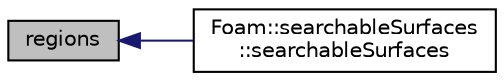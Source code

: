 digraph "regions"
{
  bgcolor="transparent";
  edge [fontname="Helvetica",fontsize="10",labelfontname="Helvetica",labelfontsize="10"];
  node [fontname="Helvetica",fontsize="10",shape=record];
  rankdir="LR";
  Node1 [label="regions",height=0.2,width=0.4,color="black", fillcolor="grey75", style="filled" fontcolor="black"];
  Node1 -> Node2 [dir="back",color="midnightblue",fontsize="10",style="solid",fontname="Helvetica"];
  Node2 [label="Foam::searchableSurfaces\l::searchableSurfaces",height=0.2,width=0.4,color="black",URL="$classFoam_1_1searchableSurfaces.html#a728d2d5193c640e1884f841fccc9c21f",tooltip="Construct from dictionary. "];
}

